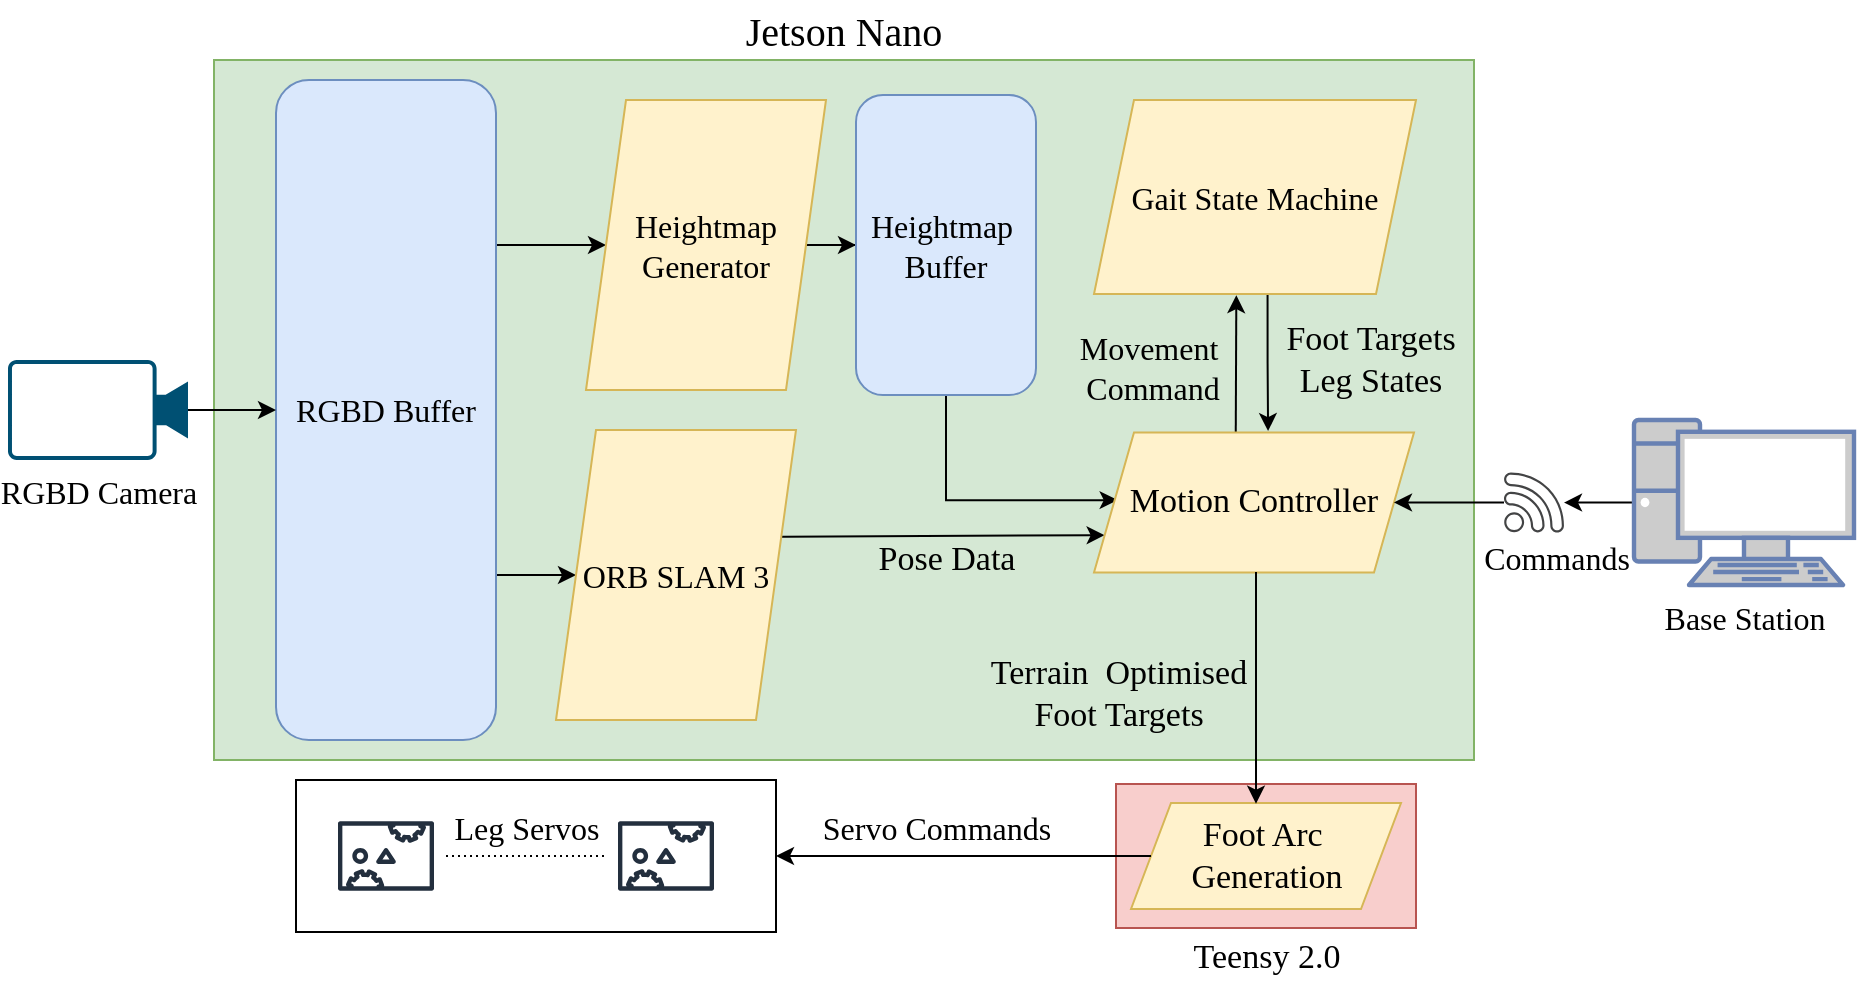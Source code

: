 <mxfile version="24.6.1" type="device">
  <diagram name="Page-1" id="lG8De2kVz9xpSGzBGEht">
    <mxGraphModel dx="273" dy="269" grid="1" gridSize="10" guides="1" tooltips="1" connect="1" arrows="1" fold="1" page="1" pageScale="1" pageWidth="850" pageHeight="1100" math="0" shadow="0">
      <root>
        <mxCell id="0" />
        <mxCell id="1" parent="0" />
        <mxCell id="e1xdWEfrCJZq1pd0oHmg-14" value="" style="rounded=0;whiteSpace=wrap;html=1;fillColor=#d5e8d4;strokeColor=#82b366;" parent="1" vertex="1">
          <mxGeometry x="319" y="110" width="630" height="350" as="geometry" />
        </mxCell>
        <mxCell id="e1xdWEfrCJZq1pd0oHmg-40" style="edgeStyle=orthogonalEdgeStyle;rounded=0;orthogonalLoop=1;jettySize=auto;html=1;exitX=1;exitY=0.25;exitDx=0;exitDy=0;entryX=0;entryY=0.5;entryDx=0;entryDy=0;" parent="1" source="e1xdWEfrCJZq1pd0oHmg-15" target="e1xdWEfrCJZq1pd0oHmg-23" edge="1">
          <mxGeometry relative="1" as="geometry" />
        </mxCell>
        <mxCell id="e1xdWEfrCJZq1pd0oHmg-42" style="edgeStyle=orthogonalEdgeStyle;rounded=0;orthogonalLoop=1;jettySize=auto;html=1;exitX=1;exitY=0.75;exitDx=0;exitDy=0;entryX=0;entryY=0.5;entryDx=0;entryDy=0;" parent="1" source="e1xdWEfrCJZq1pd0oHmg-15" target="e1xdWEfrCJZq1pd0oHmg-41" edge="1">
          <mxGeometry relative="1" as="geometry" />
        </mxCell>
        <mxCell id="e1xdWEfrCJZq1pd0oHmg-15" value="&lt;font style=&quot;font-size: 16px;&quot;&gt;RGBD Buffer&lt;/font&gt;" style="rounded=1;whiteSpace=wrap;html=1;fillColor=#dae8fc;strokeColor=#6c8ebf;fontFamily=Times New Roman;fontSize=16;" parent="1" vertex="1">
          <mxGeometry x="350" y="120" width="110" height="330" as="geometry" />
        </mxCell>
        <mxCell id="e1xdWEfrCJZq1pd0oHmg-20" style="edgeStyle=orthogonalEdgeStyle;rounded=0;orthogonalLoop=1;jettySize=auto;html=1;exitX=0;exitY=0.5;exitDx=0;exitDy=0;exitPerimeter=0;" parent="1" source="e1xdWEfrCJZq1pd0oHmg-89" target="e1xdWEfrCJZq1pd0oHmg-15" edge="1">
          <mxGeometry relative="1" as="geometry">
            <mxPoint x="278" y="285" as="sourcePoint" />
          </mxGeometry>
        </mxCell>
        <mxCell id="e1xdWEfrCJZq1pd0oHmg-21" value="&lt;font style=&quot;font-size: 20px;&quot;&gt;Jetson Nano&lt;/font&gt;" style="text;html=1;align=center;verticalAlign=middle;whiteSpace=wrap;rounded=0;fontFamily=Times New Roman;" parent="1" vertex="1">
          <mxGeometry x="564" y="80" width="140" height="30" as="geometry" />
        </mxCell>
        <mxCell id="e1xdWEfrCJZq1pd0oHmg-27" style="edgeStyle=orthogonalEdgeStyle;rounded=0;orthogonalLoop=1;jettySize=auto;html=1;entryX=0;entryY=0.5;entryDx=0;entryDy=0;" parent="1" source="e1xdWEfrCJZq1pd0oHmg-23" target="e1xdWEfrCJZq1pd0oHmg-26" edge="1">
          <mxGeometry relative="1" as="geometry" />
        </mxCell>
        <mxCell id="e1xdWEfrCJZq1pd0oHmg-23" value="&lt;font style=&quot;font-size: 16px;&quot;&gt;Heightmap&lt;/font&gt;&lt;div style=&quot;font-size: 16px;&quot;&gt;&lt;font style=&quot;font-size: 16px;&quot;&gt;Generator&lt;/font&gt;&lt;/div&gt;" style="shape=parallelogram;perimeter=parallelogramPerimeter;whiteSpace=wrap;html=1;fixedSize=1;fillColor=#fff2cc;strokeColor=#d6b656;fontFamily=Times New Roman;fontSize=16;" parent="1" vertex="1">
          <mxGeometry x="505" y="130" width="120" height="145" as="geometry" />
        </mxCell>
        <mxCell id="e1xdWEfrCJZq1pd0oHmg-66" style="edgeStyle=orthogonalEdgeStyle;rounded=0;orthogonalLoop=1;jettySize=auto;html=1;exitX=0.5;exitY=1;exitDx=0;exitDy=0;entryX=0.074;entryY=0.483;entryDx=0;entryDy=0;entryPerimeter=0;" parent="1" source="e1xdWEfrCJZq1pd0oHmg-26" target="e1xdWEfrCJZq1pd0oHmg-65" edge="1">
          <mxGeometry relative="1" as="geometry">
            <Array as="points">
              <mxPoint x="685" y="330" />
            </Array>
          </mxGeometry>
        </mxCell>
        <mxCell id="e1xdWEfrCJZq1pd0oHmg-26" value="&lt;font style=&quot;font-size: 16px;&quot;&gt;Heightmap&amp;nbsp;&lt;/font&gt;&lt;div style=&quot;font-size: 16px;&quot;&gt;&lt;font style=&quot;font-size: 16px;&quot;&gt;Buffer&lt;/font&gt;&lt;/div&gt;" style="rounded=1;whiteSpace=wrap;html=1;fillColor=#dae8fc;strokeColor=#6c8ebf;fontFamily=Times New Roman;fontSize=16;" parent="1" vertex="1">
          <mxGeometry x="640" y="127.5" width="90" height="150" as="geometry" />
        </mxCell>
        <mxCell id="rOt2xWO_gpcYSJmfYHu1-3" style="edgeStyle=orthogonalEdgeStyle;rounded=0;orthogonalLoop=1;jettySize=auto;html=1;exitX=0.539;exitY=1.002;exitDx=0;exitDy=0;entryX=0.544;entryY=-0.01;entryDx=0;entryDy=0;entryPerimeter=0;exitPerimeter=0;" edge="1" parent="1" source="e1xdWEfrCJZq1pd0oHmg-35" target="e1xdWEfrCJZq1pd0oHmg-65">
          <mxGeometry relative="1" as="geometry">
            <mxPoint x="889.75" y="225.75" as="sourcePoint" />
            <mxPoint x="889" y="295" as="targetPoint" />
            <Array as="points" />
          </mxGeometry>
        </mxCell>
        <mxCell id="rOt2xWO_gpcYSJmfYHu1-9" value="Foot Targets&lt;div&gt;Leg States&lt;/div&gt;" style="edgeLabel;html=1;align=center;verticalAlign=middle;resizable=0;points=[];strokeColor=#d6b656;fontFamily=Times New Roman;fontSize=17;fontColor=default;fillColor=#fff2cc;labelBackgroundColor=none;" vertex="1" connectable="0" parent="rOt2xWO_gpcYSJmfYHu1-3">
          <mxGeometry x="0.011" relative="1" as="geometry">
            <mxPoint x="51" y="-2" as="offset" />
          </mxGeometry>
        </mxCell>
        <mxCell id="e1xdWEfrCJZq1pd0oHmg-35" value="&lt;font style=&quot;font-size: 16px;&quot;&gt;Gait State Machine&lt;/font&gt;" style="shape=parallelogram;perimeter=parallelogramPerimeter;whiteSpace=wrap;html=1;fixedSize=1;fillColor=#fff2cc;strokeColor=#d6b656;fontFamily=Times New Roman;fontSize=16;" parent="1" vertex="1">
          <mxGeometry x="759" y="130" width="161" height="97" as="geometry" />
        </mxCell>
        <mxCell id="rOt2xWO_gpcYSJmfYHu1-12" style="edgeStyle=orthogonalEdgeStyle;rounded=0;orthogonalLoop=1;jettySize=auto;html=1;exitX=0.94;exitY=0.368;exitDx=0;exitDy=0;entryX=0;entryY=0.75;entryDx=0;entryDy=0;fontFamily=Times New Roman;fontSize=17;fontColor=default;exitPerimeter=0;" edge="1" parent="1" source="e1xdWEfrCJZq1pd0oHmg-41" target="e1xdWEfrCJZq1pd0oHmg-65">
          <mxGeometry relative="1" as="geometry">
            <Array as="points">
              <mxPoint x="604" y="348" />
            </Array>
          </mxGeometry>
        </mxCell>
        <mxCell id="rOt2xWO_gpcYSJmfYHu1-13" value="Pose Data" style="edgeLabel;html=1;align=center;verticalAlign=middle;resizable=0;points=[];strokeColor=#d6b656;fontFamily=Times New Roman;fontSize=17;fontColor=default;fillColor=#fff2cc;labelBackgroundColor=none;" vertex="1" connectable="0" parent="rOt2xWO_gpcYSJmfYHu1-12">
          <mxGeometry x="-0.007" y="1" relative="1" as="geometry">
            <mxPoint x="2" y="13" as="offset" />
          </mxGeometry>
        </mxCell>
        <mxCell id="e1xdWEfrCJZq1pd0oHmg-41" value="&lt;span style=&quot;font-size: 16px;&quot;&gt;ORB SLAM 3&lt;/span&gt;" style="shape=parallelogram;perimeter=parallelogramPerimeter;whiteSpace=wrap;html=1;fixedSize=1;fillColor=#fff2cc;strokeColor=#d6b656;fontFamily=Times New Roman;fontSize=16;" parent="1" vertex="1">
          <mxGeometry x="490" y="295" width="120" height="145" as="geometry" />
        </mxCell>
        <mxCell id="e1xdWEfrCJZq1pd0oHmg-52" value="" style="rounded=0;whiteSpace=wrap;html=1;" parent="1" vertex="1">
          <mxGeometry x="360" y="470" width="240" height="76" as="geometry" />
        </mxCell>
        <mxCell id="e1xdWEfrCJZq1pd0oHmg-57" style="edgeStyle=orthogonalEdgeStyle;rounded=0;orthogonalLoop=1;jettySize=auto;html=1;endArrow=none;endFill=0;dashed=1;dashPattern=1 2;" parent="1" source="e1xdWEfrCJZq1pd0oHmg-55" target="e1xdWEfrCJZq1pd0oHmg-56" edge="1">
          <mxGeometry relative="1" as="geometry" />
        </mxCell>
        <mxCell id="e1xdWEfrCJZq1pd0oHmg-58" value="&lt;font style=&quot;font-size: 16px;&quot;&gt;Leg Servos&lt;/font&gt;" style="edgeLabel;html=1;align=center;verticalAlign=middle;resizable=0;points=[];fontFamily=Times New Roman;fontSize=16;" parent="e1xdWEfrCJZq1pd0oHmg-57" vertex="1" connectable="0">
          <mxGeometry x="0.075" y="1" relative="1" as="geometry">
            <mxPoint x="-3" y="-13" as="offset" />
          </mxGeometry>
        </mxCell>
        <mxCell id="e1xdWEfrCJZq1pd0oHmg-55" value="" style="sketch=0;outlineConnect=0;fontColor=#232F3E;gradientColor=none;strokeColor=#232F3E;fillColor=#ffffff;dashed=0;verticalLabelPosition=bottom;verticalAlign=top;align=center;html=1;fontSize=12;fontStyle=0;aspect=fixed;shape=mxgraph.aws4.resourceIcon;resIcon=mxgraph.aws4.servo;" parent="1" vertex="1">
          <mxGeometry x="375" y="478" width="60" height="60" as="geometry" />
        </mxCell>
        <mxCell id="e1xdWEfrCJZq1pd0oHmg-56" value="" style="sketch=0;outlineConnect=0;fontColor=#232F3E;gradientColor=none;strokeColor=#232F3E;fillColor=#ffffff;dashed=0;verticalLabelPosition=bottom;verticalAlign=top;align=center;html=1;fontSize=12;fontStyle=0;aspect=fixed;shape=mxgraph.aws4.resourceIcon;resIcon=mxgraph.aws4.servo;" parent="1" vertex="1">
          <mxGeometry x="515" y="478" width="60" height="60" as="geometry" />
        </mxCell>
        <mxCell id="rOt2xWO_gpcYSJmfYHu1-2" style="edgeStyle=orthogonalEdgeStyle;rounded=0;orthogonalLoop=1;jettySize=auto;html=1;exitX=0.443;exitY=-0.003;exitDx=0;exitDy=0;exitPerimeter=0;entryX=0.442;entryY=1.006;entryDx=0;entryDy=0;entryPerimeter=0;" edge="1" parent="1" source="e1xdWEfrCJZq1pd0oHmg-65" target="e1xdWEfrCJZq1pd0oHmg-35">
          <mxGeometry relative="1" as="geometry">
            <mxPoint x="840" y="230" as="targetPoint" />
            <Array as="points">
              <mxPoint x="830" y="296" />
            </Array>
          </mxGeometry>
        </mxCell>
        <mxCell id="rOt2xWO_gpcYSJmfYHu1-8" value="&lt;span style=&quot;font-size: 16px;&quot;&gt;Movement&amp;nbsp;&lt;/span&gt;&lt;div style=&quot;font-size: 16px;&quot;&gt;Command&lt;/div&gt;" style="edgeLabel;html=1;align=center;verticalAlign=middle;resizable=0;points=[];strokeColor=#d6b656;fontFamily=Times New Roman;fontSize=17;fontColor=default;fillColor=#fff2cc;labelBackgroundColor=none;" vertex="1" connectable="0" parent="rOt2xWO_gpcYSJmfYHu1-2">
          <mxGeometry x="-0.368" relative="1" as="geometry">
            <mxPoint x="-42" y="-11" as="offset" />
          </mxGeometry>
        </mxCell>
        <mxCell id="e1xdWEfrCJZq1pd0oHmg-65" value="&lt;font style=&quot;font-size: 17px;&quot;&gt;Motion Controller&lt;/font&gt;" style="shape=parallelogram;perimeter=parallelogramPerimeter;whiteSpace=wrap;html=1;fixedSize=1;fillColor=#fff2cc;strokeColor=#d6b656;fontFamily=Times New Roman;fontSize=17;" parent="1" vertex="1">
          <mxGeometry x="759" y="296.25" width="160" height="70" as="geometry" />
        </mxCell>
        <mxCell id="e1xdWEfrCJZq1pd0oHmg-76" style="edgeStyle=orthogonalEdgeStyle;rounded=0;orthogonalLoop=1;jettySize=auto;html=1;entryX=1;entryY=0.5;entryDx=0;entryDy=0;" parent="1" source="e1xdWEfrCJZq1pd0oHmg-75" target="e1xdWEfrCJZq1pd0oHmg-65" edge="1">
          <mxGeometry relative="1" as="geometry" />
        </mxCell>
        <mxCell id="e1xdWEfrCJZq1pd0oHmg-87" value="&lt;font style=&quot;font-size: 16px;&quot;&gt;Commands&lt;/font&gt;" style="edgeLabel;html=1;align=center;verticalAlign=middle;resizable=0;points=[];fontFamily=Times New Roman;fontSize=16;" parent="e1xdWEfrCJZq1pd0oHmg-76" vertex="1" connectable="0">
          <mxGeometry x="-0.432" y="1" relative="1" as="geometry">
            <mxPoint x="41" y="26" as="offset" />
          </mxGeometry>
        </mxCell>
        <mxCell id="e1xdWEfrCJZq1pd0oHmg-75" value="" style="sketch=0;pointerEvents=1;shadow=0;dashed=0;html=1;strokeColor=none;fillColor=#434445;aspect=fixed;labelPosition=center;verticalLabelPosition=bottom;verticalAlign=top;align=center;outlineConnect=0;shape=mxgraph.vvd.wi_fi;" parent="1" vertex="1">
          <mxGeometry x="964" y="316.25" width="30" height="30" as="geometry" />
        </mxCell>
        <mxCell id="e1xdWEfrCJZq1pd0oHmg-86" style="edgeStyle=orthogonalEdgeStyle;rounded=0;orthogonalLoop=1;jettySize=auto;html=1;" parent="1" source="e1xdWEfrCJZq1pd0oHmg-80" target="e1xdWEfrCJZq1pd0oHmg-75" edge="1">
          <mxGeometry relative="1" as="geometry" />
        </mxCell>
        <mxCell id="e1xdWEfrCJZq1pd0oHmg-80" value="&lt;font style=&quot;font-size: 16px;&quot; color=&quot;#000000&quot;&gt;Base Station&lt;/font&gt;" style="fontColor=#0066CC;verticalAlign=top;verticalLabelPosition=bottom;labelPosition=center;align=center;html=1;outlineConnect=0;fillColor=#CCCCCC;strokeColor=#6881B3;gradientColor=none;gradientDirection=north;strokeWidth=2;shape=mxgraph.networks.pc;fontFamily=Times New Roman;fontSize=16;" parent="1" vertex="1">
          <mxGeometry x="1029" y="290" width="110" height="82.5" as="geometry" />
        </mxCell>
        <mxCell id="e1xdWEfrCJZq1pd0oHmg-89" value="&lt;font style=&quot;font-size: 16px;&quot;&gt;RGBD Camera&lt;/font&gt;" style="points=[[0,0.5,0],[0.19,0.02,0],[0.59,0,0],[0.985,0.02,0],[1,0.5,0],[0.985,0.98,0],[0.59,1,0],[0.19,0.98,0]];verticalLabelPosition=bottom;sketch=0;html=1;verticalAlign=top;aspect=fixed;align=center;pointerEvents=1;shape=mxgraph.cisco19.camera;fillColor=#005073;strokeColor=none;direction=west;fontFamily=Times New Roman;fontSize=16;" parent="1" vertex="1">
          <mxGeometry x="216" y="260" width="90" height="50" as="geometry" />
        </mxCell>
        <mxCell id="rOt2xWO_gpcYSJmfYHu1-16" value="" style="rounded=0;whiteSpace=wrap;html=1;strokeColor=#b85450;align=center;verticalAlign=middle;fontFamily=Times New Roman;fontSize=17;fillColor=#f8cecc;" vertex="1" parent="1">
          <mxGeometry x="770" y="472" width="150" height="72" as="geometry" />
        </mxCell>
        <mxCell id="rOt2xWO_gpcYSJmfYHu1-18" value="&lt;font style=&quot;font-size: 17px;&quot;&gt;Foot Arc&amp;nbsp;&lt;/font&gt;&lt;div&gt;&lt;font style=&quot;font-size: 17px;&quot;&gt;Generation&lt;/font&gt;&lt;/div&gt;" style="shape=parallelogram;perimeter=parallelogramPerimeter;whiteSpace=wrap;html=1;fixedSize=1;fillColor=#fff2cc;strokeColor=#d6b656;fontFamily=Times New Roman;fontSize=17;" vertex="1" parent="1">
          <mxGeometry x="777.5" y="481.5" width="135" height="53" as="geometry" />
        </mxCell>
        <mxCell id="rOt2xWO_gpcYSJmfYHu1-4" style="edgeStyle=orthogonalEdgeStyle;rounded=0;orthogonalLoop=1;jettySize=auto;html=1;entryX=0.463;entryY=0.007;entryDx=0;entryDy=0;entryPerimeter=0;" edge="1" parent="1" target="rOt2xWO_gpcYSJmfYHu1-18">
          <mxGeometry relative="1" as="geometry">
            <mxPoint x="840" y="370" as="sourcePoint" />
            <mxPoint x="839.52" y="475" as="targetPoint" />
            <Array as="points">
              <mxPoint x="840" y="366" />
            </Array>
          </mxGeometry>
        </mxCell>
        <mxCell id="rOt2xWO_gpcYSJmfYHu1-14" value="Terrain&amp;nbsp; Optimised&lt;div&gt;Foot Targets&lt;/div&gt;" style="edgeLabel;html=1;align=center;verticalAlign=middle;resizable=0;points=[];strokeColor=#d6b656;fontFamily=Times New Roman;fontSize=17;fontColor=default;fillColor=#fff2cc;labelBackgroundColor=none;" vertex="1" connectable="0" parent="rOt2xWO_gpcYSJmfYHu1-4">
          <mxGeometry x="-0.245" y="2" relative="1" as="geometry">
            <mxPoint x="-71" y="19" as="offset" />
          </mxGeometry>
        </mxCell>
        <mxCell id="e1xdWEfrCJZq1pd0oHmg-53" style="edgeStyle=orthogonalEdgeStyle;rounded=0;orthogonalLoop=1;jettySize=auto;html=1;entryX=1;entryY=0.5;entryDx=0;entryDy=0;exitX=0;exitY=0.5;exitDx=0;exitDy=0;" parent="1" source="rOt2xWO_gpcYSJmfYHu1-18" target="e1xdWEfrCJZq1pd0oHmg-52" edge="1">
          <mxGeometry relative="1" as="geometry">
            <mxPoint x="760" y="508" as="sourcePoint" />
            <Array as="points" />
          </mxGeometry>
        </mxCell>
        <mxCell id="e1xdWEfrCJZq1pd0oHmg-54" value="&lt;font style=&quot;font-size: 16px;&quot;&gt;Servo Commands&lt;/font&gt;" style="edgeLabel;html=1;align=center;verticalAlign=middle;resizable=0;points=[];fontFamily=Times New Roman;fontSize=16;" parent="e1xdWEfrCJZq1pd0oHmg-53" vertex="1" connectable="0">
          <mxGeometry x="0.198" y="-3" relative="1" as="geometry">
            <mxPoint x="5" y="-11" as="offset" />
          </mxGeometry>
        </mxCell>
        <mxCell id="rOt2xWO_gpcYSJmfYHu1-19" value="Teensy 2.0" style="text;html=1;align=center;verticalAlign=middle;whiteSpace=wrap;rounded=0;fontFamily=Times New Roman;fontSize=17;fontColor=default;" vertex="1" parent="1">
          <mxGeometry x="797.5" y="544" width="95" height="30" as="geometry" />
        </mxCell>
      </root>
    </mxGraphModel>
  </diagram>
</mxfile>
